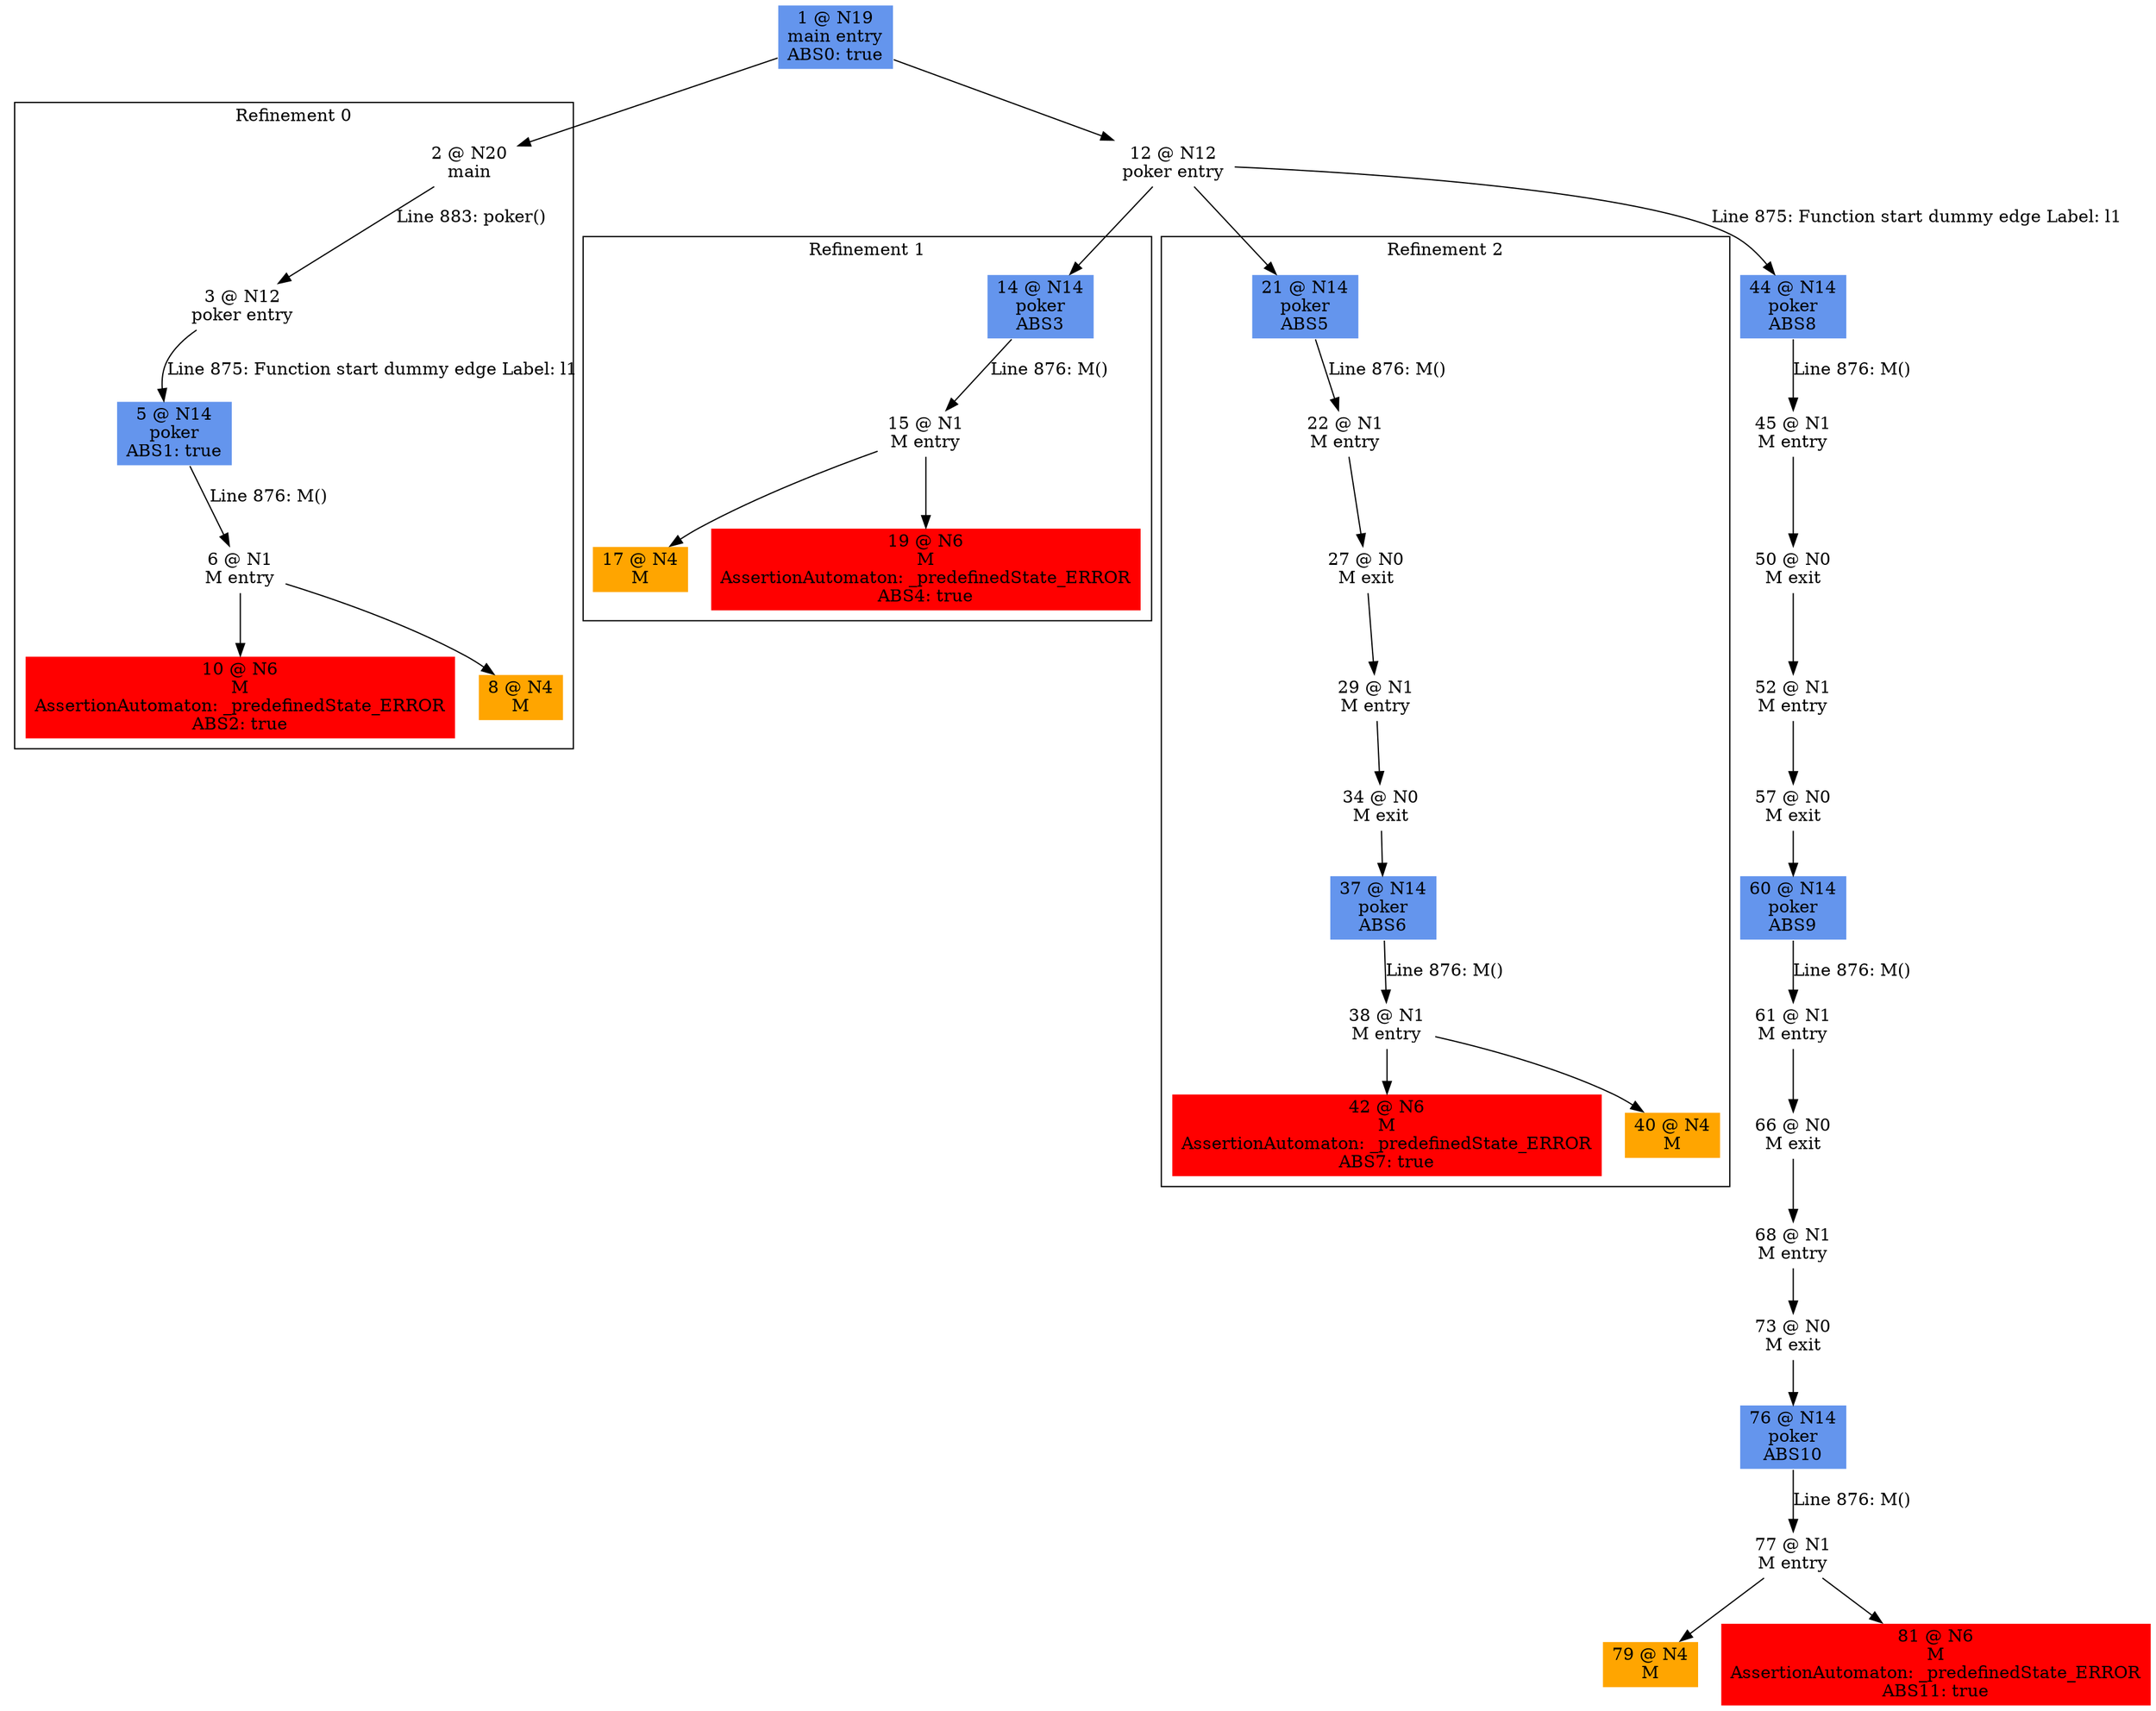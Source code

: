 digraph ARG {
node [style="filled" shape="box" color="white"]
subgraph cluster_0 {
label="Refinement 0"
2 [label="2 @ N20\nmain" id="2"]
3 [label="3 @ N12\npoker entry" id="3"]
5 [fillcolor="cornflowerblue" label="5 @ N14\npoker\nABS1: true" id="5"]
6 [label="6 @ N1\nM entry" id="6"]
10 [fillcolor="red" label="10 @ N6\nM\nAssertionAutomaton: _predefinedState_ERROR\nABS2: true" id="10"]
8 [fillcolor="orange" label="8 @ N4\nM" id="8"]
2 -> 3 [label="Line 883: poker()" id="2 -> 3"]
3 -> 5 [label="Line 875: Function start dummy edge Label: l1" id="3 -> 5"]
5 -> 6 [label="Line 876: M()" id="5 -> 6"]
6 -> 8 []
6 -> 10 []
}
1 -> 2
subgraph cluster_1 {
label="Refinement 1"
14 [fillcolor="cornflowerblue" label="14 @ N14\npoker\nABS3" id="14"]
15 [label="15 @ N1\nM entry" id="15"]
17 [fillcolor="orange" label="17 @ N4\nM" id="17"]
19 [fillcolor="red" label="19 @ N6\nM\nAssertionAutomaton: _predefinedState_ERROR\nABS4: true" id="19"]
14 -> 15 [label="Line 876: M()" id="14 -> 15"]
15 -> 19 []
15 -> 17 []
}
12 -> 14
subgraph cluster_2 {
label="Refinement 2"
21 [fillcolor="cornflowerblue" label="21 @ N14\npoker\nABS5" id="21"]
22 [label="22 @ N1\nM entry" id="22"]
27 [label="27 @ N0\nM exit" id="27"]
29 [label="29 @ N1\nM entry" id="29"]
34 [label="34 @ N0\nM exit" id="34"]
37 [fillcolor="cornflowerblue" label="37 @ N14\npoker\nABS6" id="37"]
38 [label="38 @ N1\nM entry" id="38"]
42 [fillcolor="red" label="42 @ N6\nM\nAssertionAutomaton: _predefinedState_ERROR\nABS7: true" id="42"]
40 [fillcolor="orange" label="40 @ N4\nM" id="40"]
21 -> 22 [label="Line 876: M()" id="21 -> 22"]
22 -> 27 []
27 -> 29 []
29 -> 34 []
34 -> 37 []
37 -> 38 [label="Line 876: M()" id="37 -> 38"]
38 -> 40 []
38 -> 42 []
}
12 -> 21
1 [fillcolor="cornflowerblue" label="1 @ N19\nmain entry\nABS0: true" id="1"]
12 [label="12 @ N12\npoker entry" id="12"]
44 [fillcolor="cornflowerblue" label="44 @ N14\npoker\nABS8" id="44"]
45 [label="45 @ N1\nM entry" id="45"]
50 [label="50 @ N0\nM exit" id="50"]
52 [label="52 @ N1\nM entry" id="52"]
57 [label="57 @ N0\nM exit" id="57"]
60 [fillcolor="cornflowerblue" label="60 @ N14\npoker\nABS9" id="60"]
61 [label="61 @ N1\nM entry" id="61"]
66 [label="66 @ N0\nM exit" id="66"]
68 [label="68 @ N1\nM entry" id="68"]
73 [label="73 @ N0\nM exit" id="73"]
76 [fillcolor="cornflowerblue" label="76 @ N14\npoker\nABS10" id="76"]
77 [label="77 @ N1\nM entry" id="77"]
79 [fillcolor="orange" label="79 @ N4\nM" id="79"]
81 [fillcolor="red" label="81 @ N6\nM\nAssertionAutomaton: _predefinedState_ERROR\nABS11: true" id="81"]
1 -> 12 []
12 -> 44 [label="Line 875: Function start dummy edge Label: l1" id="12 -> 44"]
44 -> 45 [label="Line 876: M()" id="44 -> 45"]
45 -> 50 []
50 -> 52 []
52 -> 57 []
57 -> 60 []
60 -> 61 [label="Line 876: M()" id="60 -> 61"]
61 -> 66 []
66 -> 68 []
68 -> 73 []
73 -> 76 []
76 -> 77 [label="Line 876: M()" id="76 -> 77"]
77 -> 81 []
77 -> 79 []
}
